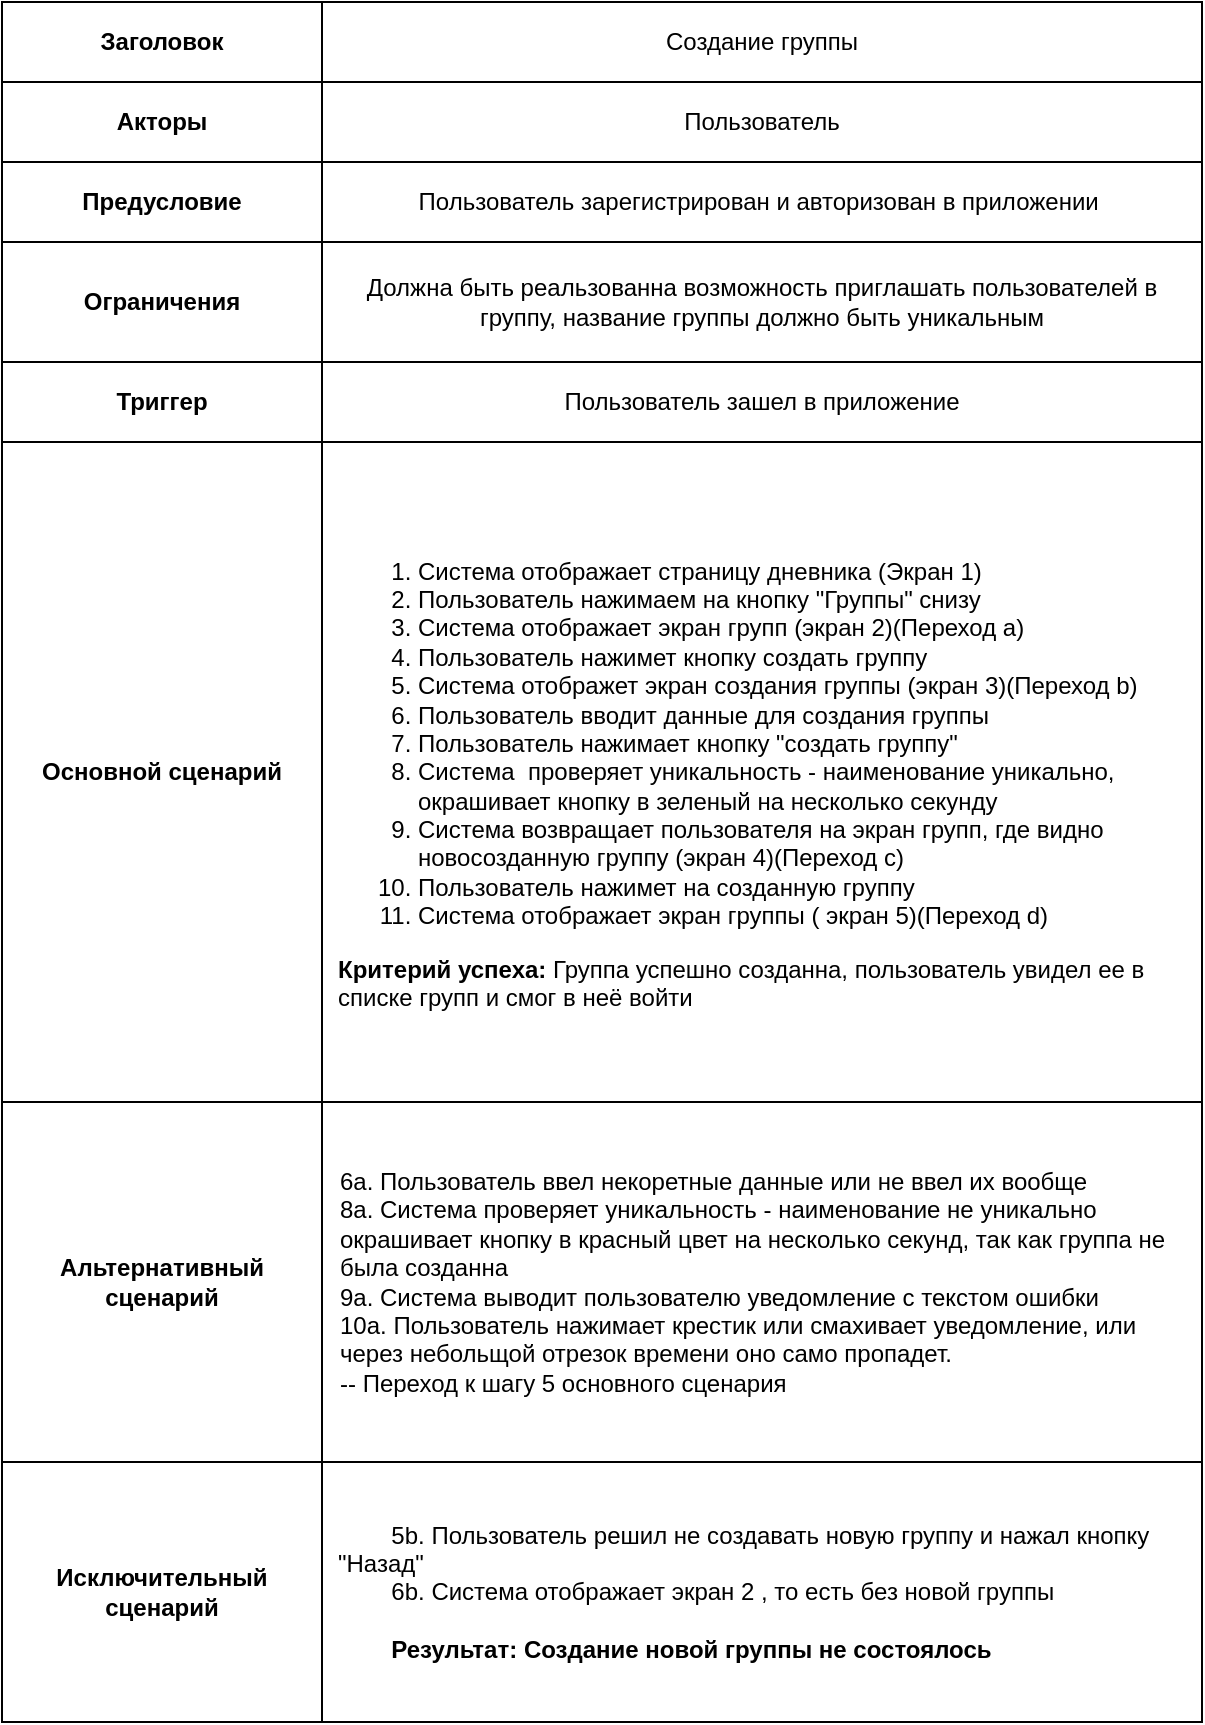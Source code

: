 <mxfile version="20.8.16" type="device"><diagram id="iSdH8Bf3Pxa846-qju2B" name="Шаблон"><mxGraphModel dx="780" dy="504" grid="1" gridSize="10" guides="1" tooltips="1" connect="1" arrows="1" fold="1" page="1" pageScale="1" pageWidth="1169" pageHeight="827" math="0" shadow="0"><root><mxCell id="0"/><mxCell id="1" parent="0"/><mxCell id="zbbdRsWJu0Iv-5m-wHh3-1" value="" style="shape=table;startSize=0;container=1;collapsible=0;childLayout=tableLayout;" parent="1" vertex="1"><mxGeometry x="850" y="230" width="600" height="860" as="geometry"/></mxCell><mxCell id="zbbdRsWJu0Iv-5m-wHh3-2" value="" style="shape=tableRow;horizontal=0;startSize=0;swimlaneHead=0;swimlaneBody=0;strokeColor=inherit;top=0;left=0;bottom=0;right=0;collapsible=0;dropTarget=0;fillColor=none;points=[[0,0.5],[1,0.5]];portConstraint=eastwest;" parent="zbbdRsWJu0Iv-5m-wHh3-1" vertex="1"><mxGeometry width="600" height="40" as="geometry"/></mxCell><mxCell id="zbbdRsWJu0Iv-5m-wHh3-3" value="&lt;b&gt;Заголовок&lt;/b&gt;" style="shape=partialRectangle;html=1;whiteSpace=wrap;connectable=0;strokeColor=inherit;overflow=hidden;fillColor=none;top=0;left=0;bottom=0;right=0;pointerEvents=1;" parent="zbbdRsWJu0Iv-5m-wHh3-2" vertex="1"><mxGeometry width="160" height="40" as="geometry"><mxRectangle width="160" height="40" as="alternateBounds"/></mxGeometry></mxCell><mxCell id="zbbdRsWJu0Iv-5m-wHh3-4" value="Создание группы" style="shape=partialRectangle;html=1;whiteSpace=wrap;connectable=0;strokeColor=inherit;overflow=hidden;fillColor=none;top=0;left=0;bottom=0;right=0;pointerEvents=1;spacingLeft=7;spacingRight=7;" parent="zbbdRsWJu0Iv-5m-wHh3-2" vertex="1"><mxGeometry x="160" width="440" height="40" as="geometry"><mxRectangle width="440" height="40" as="alternateBounds"/></mxGeometry></mxCell><mxCell id="zbbdRsWJu0Iv-5m-wHh3-5" value="" style="shape=tableRow;horizontal=0;startSize=0;swimlaneHead=0;swimlaneBody=0;strokeColor=inherit;top=0;left=0;bottom=0;right=0;collapsible=0;dropTarget=0;fillColor=none;points=[[0,0.5],[1,0.5]];portConstraint=eastwest;" parent="zbbdRsWJu0Iv-5m-wHh3-1" vertex="1"><mxGeometry y="40" width="600" height="40" as="geometry"/></mxCell><mxCell id="zbbdRsWJu0Iv-5m-wHh3-6" value="&lt;b&gt;Акторы&lt;/b&gt;" style="shape=partialRectangle;html=1;whiteSpace=wrap;connectable=0;strokeColor=inherit;overflow=hidden;fillColor=none;top=0;left=0;bottom=0;right=0;pointerEvents=1;" parent="zbbdRsWJu0Iv-5m-wHh3-5" vertex="1"><mxGeometry width="160" height="40" as="geometry"><mxRectangle width="160" height="40" as="alternateBounds"/></mxGeometry></mxCell><mxCell id="zbbdRsWJu0Iv-5m-wHh3-7" value="Пользователь" style="shape=partialRectangle;html=1;whiteSpace=wrap;connectable=0;strokeColor=inherit;overflow=hidden;fillColor=none;top=0;left=0;bottom=0;right=0;pointerEvents=1;spacingLeft=7;spacingRight=7;" parent="zbbdRsWJu0Iv-5m-wHh3-5" vertex="1"><mxGeometry x="160" width="440" height="40" as="geometry"><mxRectangle width="440" height="40" as="alternateBounds"/></mxGeometry></mxCell><mxCell id="zbbdRsWJu0Iv-5m-wHh3-8" value="" style="shape=tableRow;horizontal=0;startSize=0;swimlaneHead=0;swimlaneBody=0;strokeColor=inherit;top=0;left=0;bottom=0;right=0;collapsible=0;dropTarget=0;fillColor=none;points=[[0,0.5],[1,0.5]];portConstraint=eastwest;" parent="zbbdRsWJu0Iv-5m-wHh3-1" vertex="1"><mxGeometry y="80" width="600" height="40" as="geometry"/></mxCell><mxCell id="zbbdRsWJu0Iv-5m-wHh3-9" value="&lt;b&gt;Предусловие&lt;/b&gt;" style="shape=partialRectangle;html=1;whiteSpace=wrap;connectable=0;strokeColor=inherit;overflow=hidden;fillColor=none;top=0;left=0;bottom=0;right=0;pointerEvents=1;" parent="zbbdRsWJu0Iv-5m-wHh3-8" vertex="1"><mxGeometry width="160" height="40" as="geometry"><mxRectangle width="160" height="40" as="alternateBounds"/></mxGeometry></mxCell><mxCell id="zbbdRsWJu0Iv-5m-wHh3-10" value="Пользователь зарегистрирован и авторизован в приложении&amp;nbsp;" style="shape=partialRectangle;html=1;whiteSpace=wrap;connectable=0;strokeColor=inherit;overflow=hidden;fillColor=none;top=0;left=0;bottom=0;right=0;pointerEvents=1;spacingLeft=7;spacingRight=7;" parent="zbbdRsWJu0Iv-5m-wHh3-8" vertex="1"><mxGeometry x="160" width="440" height="40" as="geometry"><mxRectangle width="440" height="40" as="alternateBounds"/></mxGeometry></mxCell><mxCell id="zbbdRsWJu0Iv-5m-wHh3-11" value="" style="shape=tableRow;horizontal=0;startSize=0;swimlaneHead=0;swimlaneBody=0;strokeColor=inherit;top=0;left=0;bottom=0;right=0;collapsible=0;dropTarget=0;fillColor=none;points=[[0,0.5],[1,0.5]];portConstraint=eastwest;" parent="zbbdRsWJu0Iv-5m-wHh3-1" vertex="1"><mxGeometry y="120" width="600" height="60" as="geometry"/></mxCell><mxCell id="zbbdRsWJu0Iv-5m-wHh3-12" value="&lt;b&gt;Ограничения&lt;/b&gt;" style="shape=partialRectangle;html=1;whiteSpace=wrap;connectable=0;strokeColor=inherit;overflow=hidden;fillColor=none;top=0;left=0;bottom=0;right=0;pointerEvents=1;" parent="zbbdRsWJu0Iv-5m-wHh3-11" vertex="1"><mxGeometry width="160" height="60" as="geometry"><mxRectangle width="160" height="60" as="alternateBounds"/></mxGeometry></mxCell><mxCell id="zbbdRsWJu0Iv-5m-wHh3-13" value="Должна быть реальзованна возможность приглашать пользователей в группу, название группы должно быть уникальным" style="shape=partialRectangle;html=1;whiteSpace=wrap;connectable=0;strokeColor=inherit;overflow=hidden;fillColor=none;top=0;left=0;bottom=0;right=0;pointerEvents=1;spacingLeft=7;spacingRight=7;" parent="zbbdRsWJu0Iv-5m-wHh3-11" vertex="1"><mxGeometry x="160" width="440" height="60" as="geometry"><mxRectangle width="440" height="60" as="alternateBounds"/></mxGeometry></mxCell><mxCell id="zbbdRsWJu0Iv-5m-wHh3-14" value="" style="shape=tableRow;horizontal=0;startSize=0;swimlaneHead=0;swimlaneBody=0;strokeColor=inherit;top=0;left=0;bottom=0;right=0;collapsible=0;dropTarget=0;fillColor=none;points=[[0,0.5],[1,0.5]];portConstraint=eastwest;" parent="zbbdRsWJu0Iv-5m-wHh3-1" vertex="1"><mxGeometry y="180" width="600" height="40" as="geometry"/></mxCell><mxCell id="zbbdRsWJu0Iv-5m-wHh3-15" value="&lt;b&gt;Триггер&lt;/b&gt;" style="shape=partialRectangle;html=1;whiteSpace=wrap;connectable=0;strokeColor=inherit;overflow=hidden;fillColor=none;top=0;left=0;bottom=0;right=0;pointerEvents=1;" parent="zbbdRsWJu0Iv-5m-wHh3-14" vertex="1"><mxGeometry width="160" height="40" as="geometry"><mxRectangle width="160" height="40" as="alternateBounds"/></mxGeometry></mxCell><mxCell id="zbbdRsWJu0Iv-5m-wHh3-16" value="Пользователь зашел в приложение" style="shape=partialRectangle;html=1;whiteSpace=wrap;connectable=0;strokeColor=inherit;overflow=hidden;fillColor=none;top=0;left=0;bottom=0;right=0;pointerEvents=1;spacingLeft=7;spacingRight=7;" parent="zbbdRsWJu0Iv-5m-wHh3-14" vertex="1"><mxGeometry x="160" width="440" height="40" as="geometry"><mxRectangle width="440" height="40" as="alternateBounds"/></mxGeometry></mxCell><mxCell id="zbbdRsWJu0Iv-5m-wHh3-17" value="" style="shape=tableRow;horizontal=0;startSize=0;swimlaneHead=0;swimlaneBody=0;strokeColor=inherit;top=0;left=0;bottom=0;right=0;collapsible=0;dropTarget=0;fillColor=none;points=[[0,0.5],[1,0.5]];portConstraint=eastwest;" parent="zbbdRsWJu0Iv-5m-wHh3-1" vertex="1"><mxGeometry y="220" width="600" height="330" as="geometry"/></mxCell><mxCell id="zbbdRsWJu0Iv-5m-wHh3-18" value="&lt;b&gt;Основной сценарий&lt;/b&gt;" style="shape=partialRectangle;html=1;whiteSpace=wrap;connectable=0;strokeColor=inherit;overflow=hidden;fillColor=none;top=0;left=0;bottom=0;right=0;pointerEvents=1;" parent="zbbdRsWJu0Iv-5m-wHh3-17" vertex="1"><mxGeometry width="160" height="330" as="geometry"><mxRectangle width="160" height="330" as="alternateBounds"/></mxGeometry></mxCell><mxCell id="zbbdRsWJu0Iv-5m-wHh3-19" value="&lt;ol style=&quot;text-align: left;&quot;&gt;&lt;li&gt;Система отображает страницу дневника (Экран 1)&lt;/li&gt;&lt;li&gt;Пользователь нажимаем на кнопку &quot;Группы&quot; снизу&lt;/li&gt;&lt;li&gt;Система отображает экран групп (экран 2)(Переход a)&lt;/li&gt;&lt;li&gt;Пользователь нажимет кнопку создать группу&lt;/li&gt;&lt;li&gt;Система отображет экран создания группы (экран 3)(Переход b)&lt;/li&gt;&lt;li&gt;Пользователь вводит данные для создания группы&lt;/li&gt;&lt;li&gt;Пользователь нажимает кнопку &quot;создать группу&quot;&lt;/li&gt;&lt;li&gt;Система&amp;nbsp; проверяет уникальность - наименование уникально, окрашивает кнопку в зеленый на несколько секунду&lt;/li&gt;&lt;li&gt;Система возвращает пользователя на экран групп, где видно новосозданную группу (экран 4)(Переход c)&lt;/li&gt;&lt;li&gt;Пользователь нажимет на созданную группу&lt;/li&gt;&lt;li&gt;Система отображает экран группы ( экран 5)(Переход d)&lt;/li&gt;&lt;/ol&gt;&lt;span style=&quot;background-color: initial;&quot;&gt;&lt;div style=&quot;text-align: left;&quot;&gt;&lt;b style=&quot;font-weight: bold; background-color: initial;&quot;&gt;&lt;span style=&quot;&quot;&gt;&#9;&lt;/span&gt;&lt;/b&gt;&lt;b style=&quot;font-weight: bold; background-color: initial; text-align: center;&quot;&gt;Критерий успеха: &lt;/b&gt;&lt;span style=&quot;background-color: initial; text-align: center;&quot;&gt;Группа успешно созданна, пользователь увидел ее в списке групп и смог в неё войти&lt;/span&gt;&lt;/div&gt;&lt;/span&gt;" style="shape=partialRectangle;html=1;whiteSpace=wrap;connectable=0;strokeColor=inherit;overflow=hidden;fillColor=none;top=0;left=0;bottom=0;right=0;pointerEvents=1;spacingLeft=7;spacingRight=7;" parent="zbbdRsWJu0Iv-5m-wHh3-17" vertex="1"><mxGeometry x="160" width="440" height="330" as="geometry"><mxRectangle width="440" height="330" as="alternateBounds"/></mxGeometry></mxCell><mxCell id="zbbdRsWJu0Iv-5m-wHh3-20" value="" style="shape=tableRow;horizontal=0;startSize=0;swimlaneHead=0;swimlaneBody=0;strokeColor=inherit;top=0;left=0;bottom=0;right=0;collapsible=0;dropTarget=0;fillColor=none;points=[[0,0.5],[1,0.5]];portConstraint=eastwest;" parent="zbbdRsWJu0Iv-5m-wHh3-1" vertex="1"><mxGeometry y="550" width="600" height="180" as="geometry"/></mxCell><mxCell id="zbbdRsWJu0Iv-5m-wHh3-21" value="&lt;b&gt;Альтернативный сценарий&lt;/b&gt;" style="shape=partialRectangle;html=1;whiteSpace=wrap;connectable=0;strokeColor=inherit;overflow=hidden;fillColor=none;top=0;left=0;bottom=0;right=0;pointerEvents=1;" parent="zbbdRsWJu0Iv-5m-wHh3-20" vertex="1"><mxGeometry width="160" height="180" as="geometry"><mxRectangle width="160" height="180" as="alternateBounds"/></mxGeometry></mxCell><mxCell id="zbbdRsWJu0Iv-5m-wHh3-22" value="&lt;span style=&quot;background-color: initial;&quot;&gt;&lt;span style=&quot;&quot;&gt;&#9;&lt;/span&gt;6а. Пользователь ввел некоретные данные или не ввел их вообще&lt;/span&gt;&lt;br&gt;8а. Система&amp;nbsp;&lt;span style=&quot;background-color: initial;&quot;&gt;&lt;/span&gt;проверяет уникальность - наименование не уникально&lt;span style=&quot;background-color: initial;&quot;&gt;&lt;br&gt;окрашивает кнопку в красный цвет на несколько секунд, так как группа не была созданна&lt;br&gt;&lt;/span&gt;9а. Система выводит пользователю уведомление с текстом ошибки&lt;br&gt;10a. Пользователь нажимает крестик или смахивает уведомление, или через небольщой отрезок времени оно само пропадет.&lt;br&gt;&lt;span style=&quot;&quot;&gt;&#9;&lt;/span&gt;-- Переход к шагу 5 основного сценария" style="shape=partialRectangle;html=1;whiteSpace=wrap;connectable=0;strokeColor=inherit;overflow=hidden;fillColor=none;top=0;left=0;bottom=0;right=0;pointerEvents=1;align=left;spacingLeft=7;spacingRight=7;" parent="zbbdRsWJu0Iv-5m-wHh3-20" vertex="1"><mxGeometry x="160" width="440" height="180" as="geometry"><mxRectangle width="440" height="180" as="alternateBounds"/></mxGeometry></mxCell><mxCell id="zbbdRsWJu0Iv-5m-wHh3-23" value="" style="shape=tableRow;horizontal=0;startSize=0;swimlaneHead=0;swimlaneBody=0;strokeColor=inherit;top=0;left=0;bottom=0;right=0;collapsible=0;dropTarget=0;fillColor=none;points=[[0,0.5],[1,0.5]];portConstraint=eastwest;" parent="zbbdRsWJu0Iv-5m-wHh3-1" vertex="1"><mxGeometry y="730" width="600" height="130" as="geometry"/></mxCell><mxCell id="zbbdRsWJu0Iv-5m-wHh3-24" value="&lt;b&gt;Исключительный сценарий&lt;/b&gt;" style="shape=partialRectangle;html=1;whiteSpace=wrap;connectable=0;strokeColor=inherit;overflow=hidden;fillColor=none;top=0;left=0;bottom=0;right=0;pointerEvents=1;" parent="zbbdRsWJu0Iv-5m-wHh3-23" vertex="1"><mxGeometry width="160" height="130" as="geometry"><mxRectangle width="160" height="130" as="alternateBounds"/></mxGeometry></mxCell><mxCell id="zbbdRsWJu0Iv-5m-wHh3-25" value="&lt;div style=&quot;text-align: left;&quot;&gt;&lt;span style=&quot;background-color: initial;&quot;&gt;&lt;span style=&quot;white-space: pre;&quot;&gt;&#9;&lt;/span&gt;5b. Пользователь решил не создавать новую группу и нажал кнопку &quot;Назад&quot;&lt;/span&gt;&lt;/div&gt;&lt;div style=&quot;text-align: left;&quot;&gt;&lt;span style=&quot;background-color: initial;&quot;&gt;&lt;span style=&quot;white-space: pre;&quot;&gt;&#9;&lt;/span&gt;6b. Система отображает экран 2 , то есть без новой группы&lt;br&gt;&lt;/span&gt;&lt;/div&gt;&lt;div&gt;&lt;span style=&quot;text-align: left;&quot;&gt;&lt;br&gt;&lt;/span&gt;&lt;/div&gt;&lt;div style=&quot;text-align: left;&quot;&gt;&lt;b style=&quot;background-color: initial;&quot;&gt;&lt;span style=&quot;white-space: pre;&quot;&gt;&#9;&lt;/span&gt;Результат&lt;/b&gt;&lt;b style=&quot;background-color: initial;&quot;&gt;: Создание новой группы не состоялось&lt;/b&gt;&lt;span style=&quot;text-align: left;&quot;&gt;&lt;br&gt;&lt;/span&gt;&lt;/div&gt;" style="shape=partialRectangle;html=1;whiteSpace=wrap;connectable=0;strokeColor=inherit;overflow=hidden;fillColor=none;top=0;left=0;bottom=0;right=0;pointerEvents=1;spacingLeft=7;spacingRight=7;" parent="zbbdRsWJu0Iv-5m-wHh3-23" vertex="1"><mxGeometry x="160" width="440" height="130" as="geometry"><mxRectangle width="440" height="130" as="alternateBounds"/></mxGeometry></mxCell></root></mxGraphModel></diagram></mxfile>